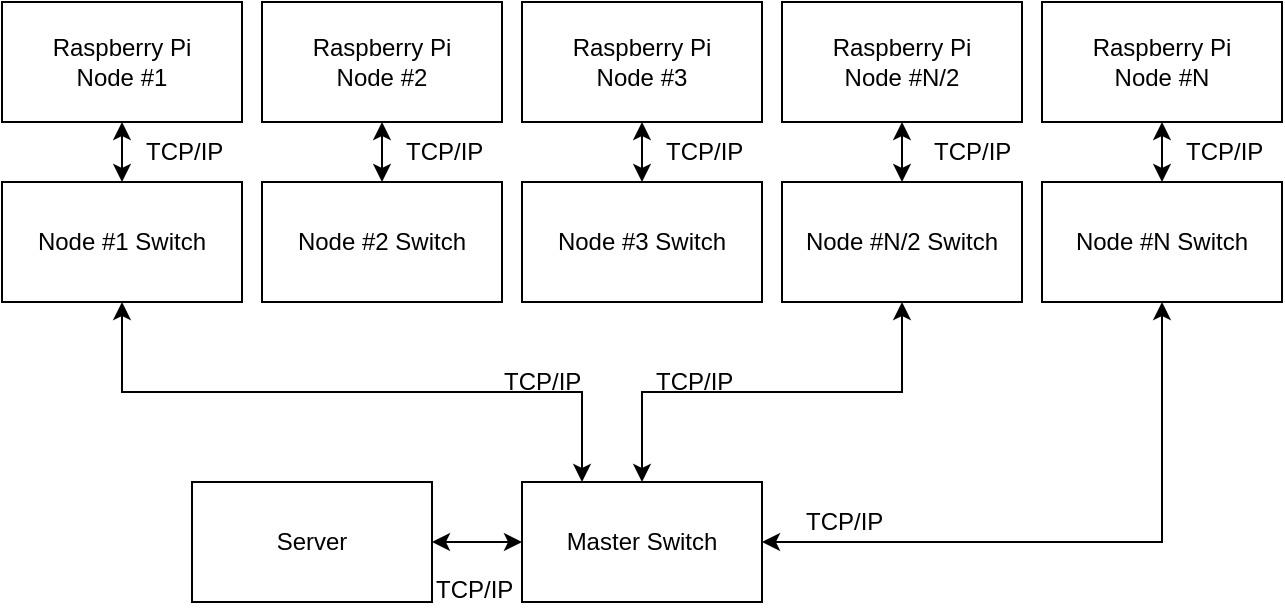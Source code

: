 <mxfile version="11.2.9" type="device" pages="1"><diagram id="XuKvWLBkEwoH0O9MxCn-" name="Page-1"><mxGraphModel dx="458" dy="741" grid="1" gridSize="10" guides="1" tooltips="1" connect="1" arrows="1" fold="1" page="1" pageScale="1" pageWidth="850" pageHeight="1100" math="0" shadow="0"><root><mxCell id="0"/><mxCell id="1" parent="0"/><mxCell id="qOycn1nhKpct8DdqS2bd-1" value="&lt;div&gt;Raspberry Pi&lt;/div&gt;&lt;div&gt;Node #1&lt;br&gt;&lt;/div&gt;" style="rounded=0;whiteSpace=wrap;html=1;" vertex="1" parent="1"><mxGeometry x="36" y="40" width="120" height="60" as="geometry"/></mxCell><mxCell id="qOycn1nhKpct8DdqS2bd-2" value="&lt;div&gt;Raspberry Pi&lt;/div&gt;&lt;div&gt;Node #N&lt;br&gt;&lt;/div&gt;" style="rounded=0;whiteSpace=wrap;html=1;" vertex="1" parent="1"><mxGeometry x="556" y="40" width="120" height="60" as="geometry"/></mxCell><mxCell id="qOycn1nhKpct8DdqS2bd-3" value="&lt;div&gt;Raspberry Pi&lt;/div&gt;&lt;div&gt;Node #N/2&lt;/div&gt;" style="rounded=0;whiteSpace=wrap;html=1;" vertex="1" parent="1"><mxGeometry x="426" y="40" width="120" height="60" as="geometry"/></mxCell><mxCell id="qOycn1nhKpct8DdqS2bd-4" value="&lt;div&gt;Raspberry Pi&lt;/div&gt;&lt;div&gt;Node #3&lt;/div&gt;" style="rounded=0;whiteSpace=wrap;html=1;" vertex="1" parent="1"><mxGeometry x="296" y="40" width="120" height="60" as="geometry"/></mxCell><mxCell id="qOycn1nhKpct8DdqS2bd-16" style="edgeStyle=orthogonalEdgeStyle;rounded=0;orthogonalLoop=1;jettySize=auto;html=1;entryX=0.5;entryY=0;entryDx=0;entryDy=0;jumpStyle=none;startArrow=classic;startFill=1;" edge="1" parent="1" source="qOycn1nhKpct8DdqS2bd-5" target="qOycn1nhKpct8DdqS2bd-10"><mxGeometry relative="1" as="geometry"/></mxCell><mxCell id="qOycn1nhKpct8DdqS2bd-5" value="&lt;div&gt;Raspberry Pi&lt;/div&gt;&lt;div&gt;Node #2&lt;/div&gt;" style="rounded=0;whiteSpace=wrap;html=1;" vertex="1" parent="1"><mxGeometry x="166" y="40" width="120" height="60" as="geometry"/></mxCell><mxCell id="qOycn1nhKpct8DdqS2bd-6" value="Node #1 Switch" style="rounded=0;whiteSpace=wrap;html=1;" vertex="1" parent="1"><mxGeometry x="36" y="130" width="120" height="60" as="geometry"/></mxCell><mxCell id="qOycn1nhKpct8DdqS2bd-19" style="edgeStyle=orthogonalEdgeStyle;rounded=0;jumpStyle=none;orthogonalLoop=1;jettySize=auto;html=1;entryX=0.5;entryY=1;entryDx=0;entryDy=0;startArrow=classic;startFill=1;" edge="1" parent="1" source="qOycn1nhKpct8DdqS2bd-7" target="qOycn1nhKpct8DdqS2bd-2"><mxGeometry relative="1" as="geometry"/></mxCell><mxCell id="qOycn1nhKpct8DdqS2bd-7" value="Node #N Switch" style="rounded=0;whiteSpace=wrap;html=1;" vertex="1" parent="1"><mxGeometry x="556" y="130" width="120" height="60" as="geometry"/></mxCell><mxCell id="qOycn1nhKpct8DdqS2bd-18" style="edgeStyle=orthogonalEdgeStyle;rounded=0;jumpStyle=none;orthogonalLoop=1;jettySize=auto;html=1;entryX=0.5;entryY=1;entryDx=0;entryDy=0;startArrow=classic;startFill=1;" edge="1" parent="1" source="qOycn1nhKpct8DdqS2bd-8" target="qOycn1nhKpct8DdqS2bd-3"><mxGeometry relative="1" as="geometry"/></mxCell><mxCell id="qOycn1nhKpct8DdqS2bd-8" value="Node #N/2 Switch" style="rounded=0;whiteSpace=wrap;html=1;" vertex="1" parent="1"><mxGeometry x="426" y="130" width="120" height="60" as="geometry"/></mxCell><mxCell id="qOycn1nhKpct8DdqS2bd-17" style="edgeStyle=orthogonalEdgeStyle;rounded=0;jumpStyle=none;orthogonalLoop=1;jettySize=auto;html=1;entryX=0.5;entryY=1;entryDx=0;entryDy=0;startArrow=classic;startFill=1;" edge="1" parent="1" source="qOycn1nhKpct8DdqS2bd-9" target="qOycn1nhKpct8DdqS2bd-4"><mxGeometry relative="1" as="geometry"/></mxCell><mxCell id="qOycn1nhKpct8DdqS2bd-9" value="Node #3 Switch" style="rounded=0;whiteSpace=wrap;html=1;" vertex="1" parent="1"><mxGeometry x="296" y="130" width="120" height="60" as="geometry"/></mxCell><mxCell id="qOycn1nhKpct8DdqS2bd-10" value="Node #2 Switch" style="rounded=0;whiteSpace=wrap;html=1;" vertex="1" parent="1"><mxGeometry x="166" y="130" width="120" height="60" as="geometry"/></mxCell><mxCell id="qOycn1nhKpct8DdqS2bd-24" style="edgeStyle=orthogonalEdgeStyle;rounded=0;jumpStyle=none;orthogonalLoop=1;jettySize=auto;html=1;exitX=0.25;exitY=0;exitDx=0;exitDy=0;entryX=0.5;entryY=1;entryDx=0;entryDy=0;startArrow=classic;startFill=1;" edge="1" parent="1" source="qOycn1nhKpct8DdqS2bd-11" target="qOycn1nhKpct8DdqS2bd-6"><mxGeometry relative="1" as="geometry"/></mxCell><mxCell id="qOycn1nhKpct8DdqS2bd-25" style="edgeStyle=orthogonalEdgeStyle;rounded=0;jumpStyle=none;orthogonalLoop=1;jettySize=auto;html=1;exitX=0.5;exitY=0;exitDx=0;exitDy=0;entryX=0.5;entryY=1;entryDx=0;entryDy=0;startArrow=classic;startFill=1;" edge="1" parent="1" source="qOycn1nhKpct8DdqS2bd-11" target="qOycn1nhKpct8DdqS2bd-8"><mxGeometry relative="1" as="geometry"/></mxCell><mxCell id="qOycn1nhKpct8DdqS2bd-26" style="edgeStyle=orthogonalEdgeStyle;rounded=0;jumpStyle=none;orthogonalLoop=1;jettySize=auto;html=1;exitX=1;exitY=0.5;exitDx=0;exitDy=0;startArrow=classic;startFill=1;entryX=0.5;entryY=1;entryDx=0;entryDy=0;" edge="1" parent="1" source="qOycn1nhKpct8DdqS2bd-11" target="qOycn1nhKpct8DdqS2bd-7"><mxGeometry relative="1" as="geometry"><Array as="points"><mxPoint x="616" y="310"/></Array></mxGeometry></mxCell><mxCell id="qOycn1nhKpct8DdqS2bd-27" style="edgeStyle=orthogonalEdgeStyle;rounded=0;jumpStyle=none;orthogonalLoop=1;jettySize=auto;html=1;exitX=0;exitY=0.5;exitDx=0;exitDy=0;entryX=1;entryY=0.5;entryDx=0;entryDy=0;startArrow=classic;startFill=1;" edge="1" parent="1" source="qOycn1nhKpct8DdqS2bd-11" target="qOycn1nhKpct8DdqS2bd-12"><mxGeometry relative="1" as="geometry"/></mxCell><mxCell id="qOycn1nhKpct8DdqS2bd-11" value="Master Switch" style="rounded=0;whiteSpace=wrap;html=1;" vertex="1" parent="1"><mxGeometry x="296" y="280" width="120" height="60" as="geometry"/></mxCell><mxCell id="qOycn1nhKpct8DdqS2bd-12" value="Server" style="rounded=0;whiteSpace=wrap;html=1;" vertex="1" parent="1"><mxGeometry x="131" y="280" width="120" height="60" as="geometry"/></mxCell><mxCell id="qOycn1nhKpct8DdqS2bd-13" value="" style="endArrow=classic;startArrow=classic;html=1;entryX=0.5;entryY=1;entryDx=0;entryDy=0;exitX=0.5;exitY=0;exitDx=0;exitDy=0;" edge="1" parent="1" source="qOycn1nhKpct8DdqS2bd-6" target="qOycn1nhKpct8DdqS2bd-1"><mxGeometry width="50" height="50" relative="1" as="geometry"><mxPoint x="36" y="430" as="sourcePoint"/><mxPoint x="86" y="380" as="targetPoint"/></mxGeometry></mxCell><mxCell id="qOycn1nhKpct8DdqS2bd-14" value="TCP/IP" style="text;html=1;resizable=0;points=[];autosize=1;align=left;verticalAlign=top;spacingTop=-4;" vertex="1" parent="1"><mxGeometry x="106" y="105" width="50" height="20" as="geometry"/></mxCell><mxCell id="qOycn1nhKpct8DdqS2bd-20" value="TCP/IP" style="text;html=1;resizable=0;points=[];autosize=1;align=left;verticalAlign=top;spacingTop=-4;" vertex="1" parent="1"><mxGeometry x="626" y="105" width="50" height="20" as="geometry"/></mxCell><mxCell id="qOycn1nhKpct8DdqS2bd-21" value="TCP/IP" style="text;html=1;resizable=0;points=[];autosize=1;align=left;verticalAlign=top;spacingTop=-4;" vertex="1" parent="1"><mxGeometry x="500" y="105" width="50" height="20" as="geometry"/></mxCell><mxCell id="qOycn1nhKpct8DdqS2bd-22" value="TCP/IP" style="text;html=1;resizable=0;points=[];autosize=1;align=left;verticalAlign=top;spacingTop=-4;" vertex="1" parent="1"><mxGeometry x="366" y="105" width="50" height="20" as="geometry"/></mxCell><mxCell id="qOycn1nhKpct8DdqS2bd-23" value="TCP/IP" style="text;html=1;resizable=0;points=[];autosize=1;align=left;verticalAlign=top;spacingTop=-4;" vertex="1" parent="1"><mxGeometry x="236" y="105" width="50" height="20" as="geometry"/></mxCell><mxCell id="qOycn1nhKpct8DdqS2bd-28" value="TCP/IP" style="text;html=1;resizable=0;points=[];autosize=1;align=left;verticalAlign=top;spacingTop=-4;" vertex="1" parent="1"><mxGeometry x="251" y="324" width="50" height="20" as="geometry"/></mxCell><mxCell id="qOycn1nhKpct8DdqS2bd-29" value="TCP/IP" style="text;html=1;resizable=0;points=[];autosize=1;align=left;verticalAlign=top;spacingTop=-4;" vertex="1" parent="1"><mxGeometry x="436" y="290" width="50" height="20" as="geometry"/></mxCell><mxCell id="qOycn1nhKpct8DdqS2bd-30" value="TCP/IP" style="text;html=1;resizable=0;points=[];autosize=1;align=left;verticalAlign=top;spacingTop=-4;" vertex="1" parent="1"><mxGeometry x="361" y="220" width="50" height="20" as="geometry"/></mxCell><mxCell id="qOycn1nhKpct8DdqS2bd-31" value="TCP/IP" style="text;html=1;resizable=0;points=[];autosize=1;align=left;verticalAlign=top;spacingTop=-4;" vertex="1" parent="1"><mxGeometry x="285" y="220" width="50" height="20" as="geometry"/></mxCell></root></mxGraphModel></diagram></mxfile>